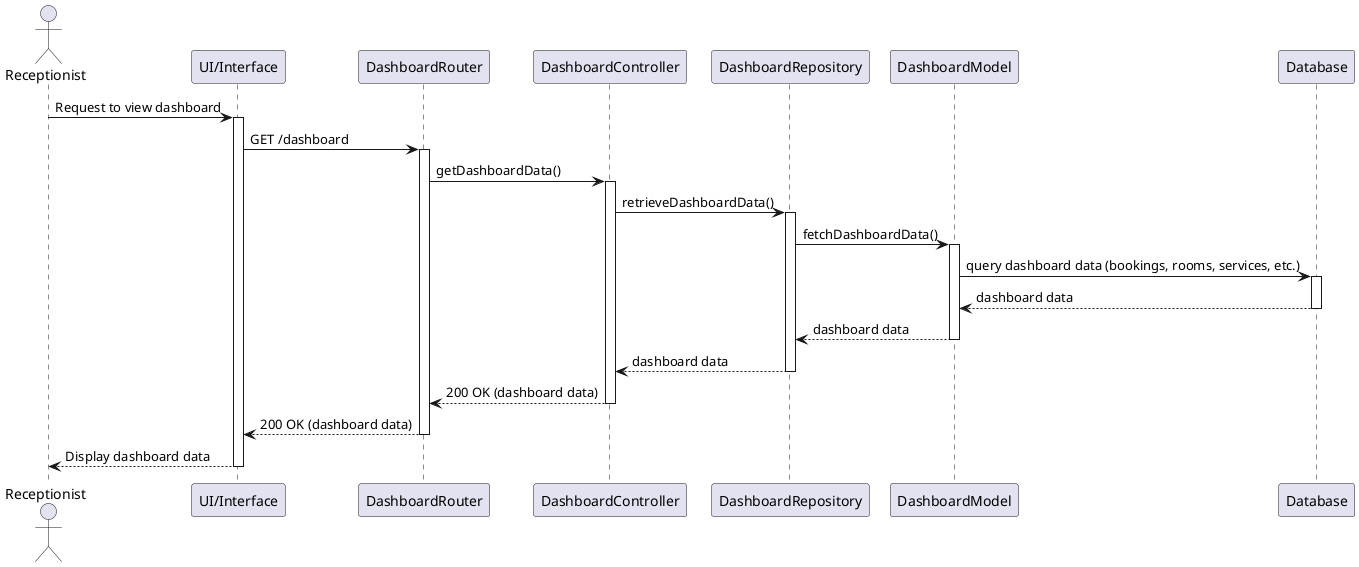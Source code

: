 @startuml
actor Receptionist
participant "UI/Interface" as UI
participant "DashboardRouter" as Router
participant "DashboardController" as Controller
participant "DashboardRepository" as Repository
participant "DashboardModel" as DashboardModel
participant "Database" as DB

Receptionist -> UI: Request to view dashboard
activate UI
UI -> Router: GET /dashboard
activate Router
Router -> Controller: getDashboardData()
activate Controller
Controller -> Repository: retrieveDashboardData()
activate Repository

Repository -> DashboardModel: fetchDashboardData()
activate DashboardModel
DashboardModel -> DB: query dashboard data (bookings, rooms, services, etc.)
activate DB
DB --> DashboardModel: dashboard data
deactivate DB
DashboardModel --> Repository: dashboard data
deactivate DashboardModel
Repository --> Controller: dashboard data
deactivate Repository

Controller --> Router: 200 OK (dashboard data)
deactivate Controller
Router --> UI: 200 OK (dashboard data)
deactivate Router
UI --> Receptionist: Display dashboard data
deactivate UI
@enduml

